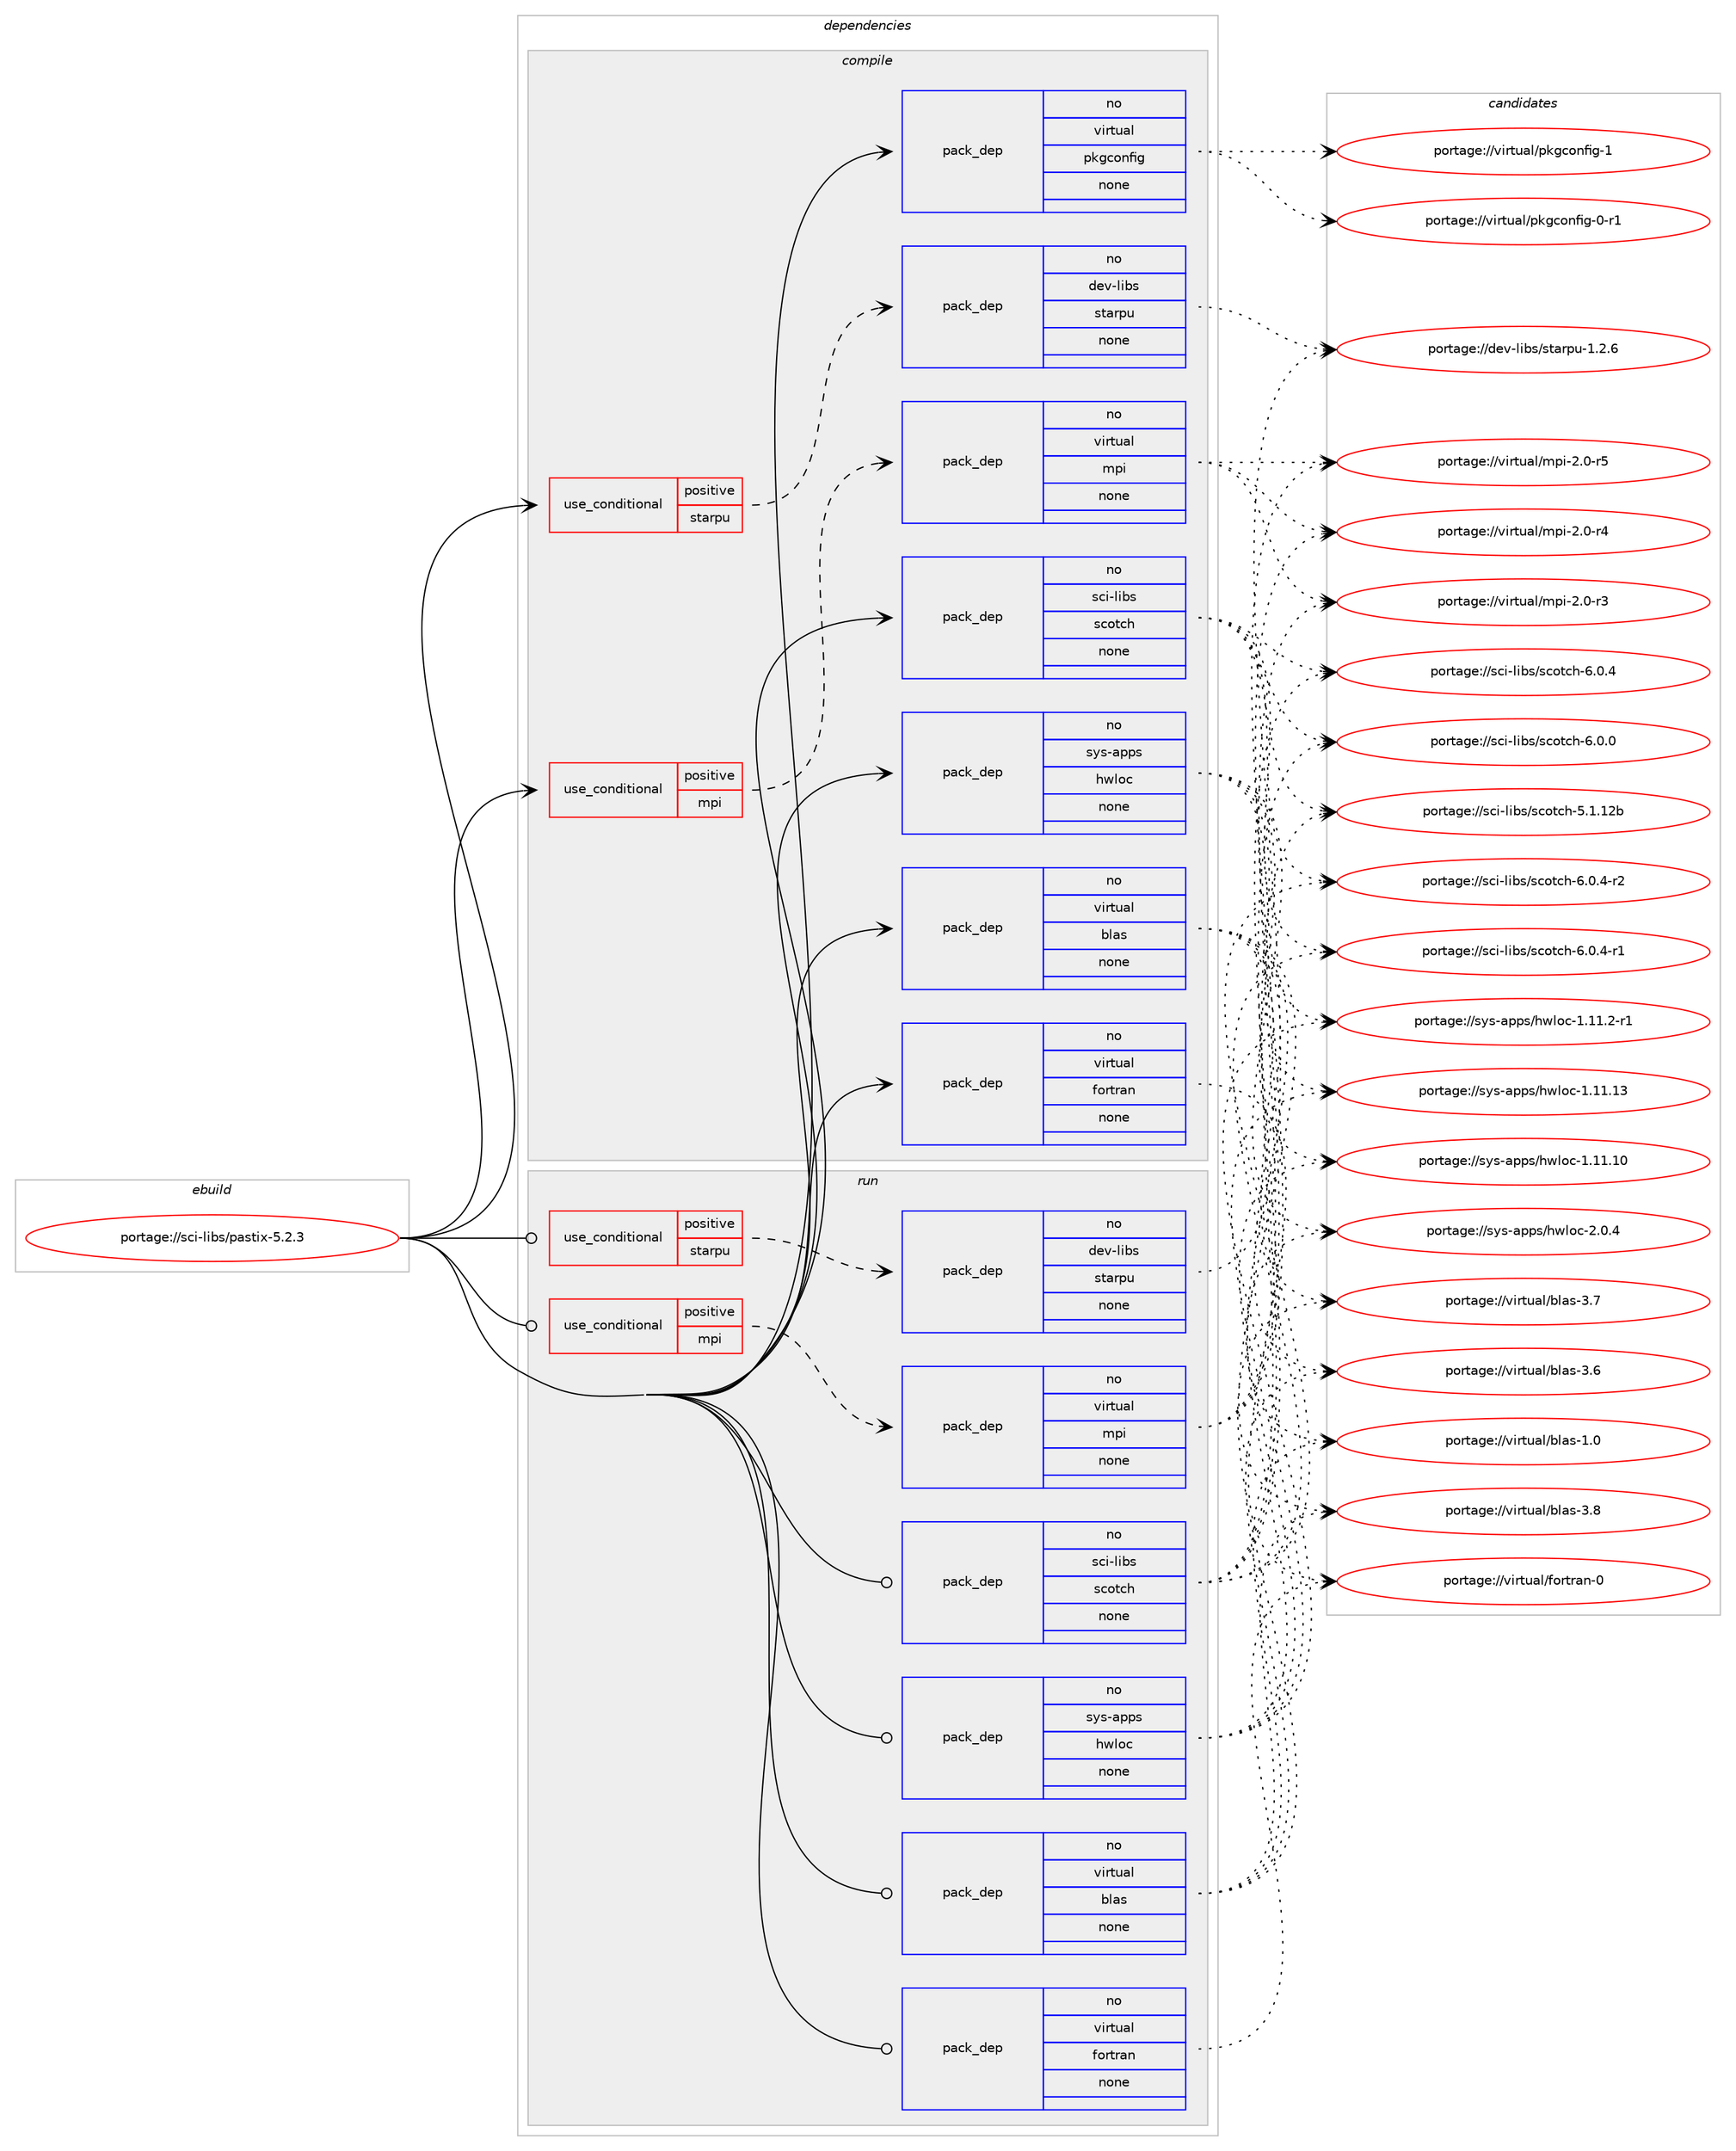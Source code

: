digraph prolog {

# *************
# Graph options
# *************

newrank=true;
concentrate=true;
compound=true;
graph [rankdir=LR,fontname=Helvetica,fontsize=10,ranksep=1.5];#, ranksep=2.5, nodesep=0.2];
edge  [arrowhead=vee];
node  [fontname=Helvetica,fontsize=10];

# **********
# The ebuild
# **********

subgraph cluster_leftcol {
color=gray;
rank=same;
label=<<i>ebuild</i>>;
id [label="portage://sci-libs/pastix-5.2.3", color=red, width=4, href="../sci-libs/pastix-5.2.3.svg"];
}

# ****************
# The dependencies
# ****************

subgraph cluster_midcol {
color=gray;
label=<<i>dependencies</i>>;
subgraph cluster_compile {
fillcolor="#eeeeee";
style=filled;
label=<<i>compile</i>>;
subgraph cond10053 {
dependency48401 [label=<<TABLE BORDER="0" CELLBORDER="1" CELLSPACING="0" CELLPADDING="4"><TR><TD ROWSPAN="3" CELLPADDING="10">use_conditional</TD></TR><TR><TD>positive</TD></TR><TR><TD>mpi</TD></TR></TABLE>>, shape=none, color=red];
subgraph pack37297 {
dependency48402 [label=<<TABLE BORDER="0" CELLBORDER="1" CELLSPACING="0" CELLPADDING="4" WIDTH="220"><TR><TD ROWSPAN="6" CELLPADDING="30">pack_dep</TD></TR><TR><TD WIDTH="110">no</TD></TR><TR><TD>virtual</TD></TR><TR><TD>mpi</TD></TR><TR><TD>none</TD></TR><TR><TD></TD></TR></TABLE>>, shape=none, color=blue];
}
dependency48401:e -> dependency48402:w [weight=20,style="dashed",arrowhead="vee"];
}
id:e -> dependency48401:w [weight=20,style="solid",arrowhead="vee"];
subgraph cond10054 {
dependency48403 [label=<<TABLE BORDER="0" CELLBORDER="1" CELLSPACING="0" CELLPADDING="4"><TR><TD ROWSPAN="3" CELLPADDING="10">use_conditional</TD></TR><TR><TD>positive</TD></TR><TR><TD>starpu</TD></TR></TABLE>>, shape=none, color=red];
subgraph pack37298 {
dependency48404 [label=<<TABLE BORDER="0" CELLBORDER="1" CELLSPACING="0" CELLPADDING="4" WIDTH="220"><TR><TD ROWSPAN="6" CELLPADDING="30">pack_dep</TD></TR><TR><TD WIDTH="110">no</TD></TR><TR><TD>dev-libs</TD></TR><TR><TD>starpu</TD></TR><TR><TD>none</TD></TR><TR><TD></TD></TR></TABLE>>, shape=none, color=blue];
}
dependency48403:e -> dependency48404:w [weight=20,style="dashed",arrowhead="vee"];
}
id:e -> dependency48403:w [weight=20,style="solid",arrowhead="vee"];
subgraph pack37299 {
dependency48405 [label=<<TABLE BORDER="0" CELLBORDER="1" CELLSPACING="0" CELLPADDING="4" WIDTH="220"><TR><TD ROWSPAN="6" CELLPADDING="30">pack_dep</TD></TR><TR><TD WIDTH="110">no</TD></TR><TR><TD>sci-libs</TD></TR><TR><TD>scotch</TD></TR><TR><TD>none</TD></TR><TR><TD></TD></TR></TABLE>>, shape=none, color=blue];
}
id:e -> dependency48405:w [weight=20,style="solid",arrowhead="vee"];
subgraph pack37300 {
dependency48406 [label=<<TABLE BORDER="0" CELLBORDER="1" CELLSPACING="0" CELLPADDING="4" WIDTH="220"><TR><TD ROWSPAN="6" CELLPADDING="30">pack_dep</TD></TR><TR><TD WIDTH="110">no</TD></TR><TR><TD>sys-apps</TD></TR><TR><TD>hwloc</TD></TR><TR><TD>none</TD></TR><TR><TD></TD></TR></TABLE>>, shape=none, color=blue];
}
id:e -> dependency48406:w [weight=20,style="solid",arrowhead="vee"];
subgraph pack37301 {
dependency48407 [label=<<TABLE BORDER="0" CELLBORDER="1" CELLSPACING="0" CELLPADDING="4" WIDTH="220"><TR><TD ROWSPAN="6" CELLPADDING="30">pack_dep</TD></TR><TR><TD WIDTH="110">no</TD></TR><TR><TD>virtual</TD></TR><TR><TD>blas</TD></TR><TR><TD>none</TD></TR><TR><TD></TD></TR></TABLE>>, shape=none, color=blue];
}
id:e -> dependency48407:w [weight=20,style="solid",arrowhead="vee"];
subgraph pack37302 {
dependency48408 [label=<<TABLE BORDER="0" CELLBORDER="1" CELLSPACING="0" CELLPADDING="4" WIDTH="220"><TR><TD ROWSPAN="6" CELLPADDING="30">pack_dep</TD></TR><TR><TD WIDTH="110">no</TD></TR><TR><TD>virtual</TD></TR><TR><TD>fortran</TD></TR><TR><TD>none</TD></TR><TR><TD></TD></TR></TABLE>>, shape=none, color=blue];
}
id:e -> dependency48408:w [weight=20,style="solid",arrowhead="vee"];
subgraph pack37303 {
dependency48409 [label=<<TABLE BORDER="0" CELLBORDER="1" CELLSPACING="0" CELLPADDING="4" WIDTH="220"><TR><TD ROWSPAN="6" CELLPADDING="30">pack_dep</TD></TR><TR><TD WIDTH="110">no</TD></TR><TR><TD>virtual</TD></TR><TR><TD>pkgconfig</TD></TR><TR><TD>none</TD></TR><TR><TD></TD></TR></TABLE>>, shape=none, color=blue];
}
id:e -> dependency48409:w [weight=20,style="solid",arrowhead="vee"];
}
subgraph cluster_compileandrun {
fillcolor="#eeeeee";
style=filled;
label=<<i>compile and run</i>>;
}
subgraph cluster_run {
fillcolor="#eeeeee";
style=filled;
label=<<i>run</i>>;
subgraph cond10055 {
dependency48410 [label=<<TABLE BORDER="0" CELLBORDER="1" CELLSPACING="0" CELLPADDING="4"><TR><TD ROWSPAN="3" CELLPADDING="10">use_conditional</TD></TR><TR><TD>positive</TD></TR><TR><TD>mpi</TD></TR></TABLE>>, shape=none, color=red];
subgraph pack37304 {
dependency48411 [label=<<TABLE BORDER="0" CELLBORDER="1" CELLSPACING="0" CELLPADDING="4" WIDTH="220"><TR><TD ROWSPAN="6" CELLPADDING="30">pack_dep</TD></TR><TR><TD WIDTH="110">no</TD></TR><TR><TD>virtual</TD></TR><TR><TD>mpi</TD></TR><TR><TD>none</TD></TR><TR><TD></TD></TR></TABLE>>, shape=none, color=blue];
}
dependency48410:e -> dependency48411:w [weight=20,style="dashed",arrowhead="vee"];
}
id:e -> dependency48410:w [weight=20,style="solid",arrowhead="odot"];
subgraph cond10056 {
dependency48412 [label=<<TABLE BORDER="0" CELLBORDER="1" CELLSPACING="0" CELLPADDING="4"><TR><TD ROWSPAN="3" CELLPADDING="10">use_conditional</TD></TR><TR><TD>positive</TD></TR><TR><TD>starpu</TD></TR></TABLE>>, shape=none, color=red];
subgraph pack37305 {
dependency48413 [label=<<TABLE BORDER="0" CELLBORDER="1" CELLSPACING="0" CELLPADDING="4" WIDTH="220"><TR><TD ROWSPAN="6" CELLPADDING="30">pack_dep</TD></TR><TR><TD WIDTH="110">no</TD></TR><TR><TD>dev-libs</TD></TR><TR><TD>starpu</TD></TR><TR><TD>none</TD></TR><TR><TD></TD></TR></TABLE>>, shape=none, color=blue];
}
dependency48412:e -> dependency48413:w [weight=20,style="dashed",arrowhead="vee"];
}
id:e -> dependency48412:w [weight=20,style="solid",arrowhead="odot"];
subgraph pack37306 {
dependency48414 [label=<<TABLE BORDER="0" CELLBORDER="1" CELLSPACING="0" CELLPADDING="4" WIDTH="220"><TR><TD ROWSPAN="6" CELLPADDING="30">pack_dep</TD></TR><TR><TD WIDTH="110">no</TD></TR><TR><TD>sci-libs</TD></TR><TR><TD>scotch</TD></TR><TR><TD>none</TD></TR><TR><TD></TD></TR></TABLE>>, shape=none, color=blue];
}
id:e -> dependency48414:w [weight=20,style="solid",arrowhead="odot"];
subgraph pack37307 {
dependency48415 [label=<<TABLE BORDER="0" CELLBORDER="1" CELLSPACING="0" CELLPADDING="4" WIDTH="220"><TR><TD ROWSPAN="6" CELLPADDING="30">pack_dep</TD></TR><TR><TD WIDTH="110">no</TD></TR><TR><TD>sys-apps</TD></TR><TR><TD>hwloc</TD></TR><TR><TD>none</TD></TR><TR><TD></TD></TR></TABLE>>, shape=none, color=blue];
}
id:e -> dependency48415:w [weight=20,style="solid",arrowhead="odot"];
subgraph pack37308 {
dependency48416 [label=<<TABLE BORDER="0" CELLBORDER="1" CELLSPACING="0" CELLPADDING="4" WIDTH="220"><TR><TD ROWSPAN="6" CELLPADDING="30">pack_dep</TD></TR><TR><TD WIDTH="110">no</TD></TR><TR><TD>virtual</TD></TR><TR><TD>blas</TD></TR><TR><TD>none</TD></TR><TR><TD></TD></TR></TABLE>>, shape=none, color=blue];
}
id:e -> dependency48416:w [weight=20,style="solid",arrowhead="odot"];
subgraph pack37309 {
dependency48417 [label=<<TABLE BORDER="0" CELLBORDER="1" CELLSPACING="0" CELLPADDING="4" WIDTH="220"><TR><TD ROWSPAN="6" CELLPADDING="30">pack_dep</TD></TR><TR><TD WIDTH="110">no</TD></TR><TR><TD>virtual</TD></TR><TR><TD>fortran</TD></TR><TR><TD>none</TD></TR><TR><TD></TD></TR></TABLE>>, shape=none, color=blue];
}
id:e -> dependency48417:w [weight=20,style="solid",arrowhead="odot"];
}
}

# **************
# The candidates
# **************

subgraph cluster_choices {
rank=same;
color=gray;
label=<<i>candidates</i>>;

subgraph choice37297 {
color=black;
nodesep=1;
choice1181051141161179710847109112105455046484511453 [label="portage://virtual/mpi-2.0-r5", color=red, width=4,href="../virtual/mpi-2.0-r5.svg"];
choice1181051141161179710847109112105455046484511452 [label="portage://virtual/mpi-2.0-r4", color=red, width=4,href="../virtual/mpi-2.0-r4.svg"];
choice1181051141161179710847109112105455046484511451 [label="portage://virtual/mpi-2.0-r3", color=red, width=4,href="../virtual/mpi-2.0-r3.svg"];
dependency48402:e -> choice1181051141161179710847109112105455046484511453:w [style=dotted,weight="100"];
dependency48402:e -> choice1181051141161179710847109112105455046484511452:w [style=dotted,weight="100"];
dependency48402:e -> choice1181051141161179710847109112105455046484511451:w [style=dotted,weight="100"];
}
subgraph choice37298 {
color=black;
nodesep=1;
choice10010111845108105981154711511697114112117454946504654 [label="portage://dev-libs/starpu-1.2.6", color=red, width=4,href="../dev-libs/starpu-1.2.6.svg"];
dependency48404:e -> choice10010111845108105981154711511697114112117454946504654:w [style=dotted,weight="100"];
}
subgraph choice37299 {
color=black;
nodesep=1;
choice1159910545108105981154711599111116991044554464846524511450 [label="portage://sci-libs/scotch-6.0.4-r2", color=red, width=4,href="../sci-libs/scotch-6.0.4-r2.svg"];
choice1159910545108105981154711599111116991044554464846524511449 [label="portage://sci-libs/scotch-6.0.4-r1", color=red, width=4,href="../sci-libs/scotch-6.0.4-r1.svg"];
choice115991054510810598115471159911111699104455446484652 [label="portage://sci-libs/scotch-6.0.4", color=red, width=4,href="../sci-libs/scotch-6.0.4.svg"];
choice115991054510810598115471159911111699104455446484648 [label="portage://sci-libs/scotch-6.0.0", color=red, width=4,href="../sci-libs/scotch-6.0.0.svg"];
choice1159910545108105981154711599111116991044553464946495098 [label="portage://sci-libs/scotch-5.1.12b", color=red, width=4,href="../sci-libs/scotch-5.1.12b.svg"];
dependency48405:e -> choice1159910545108105981154711599111116991044554464846524511450:w [style=dotted,weight="100"];
dependency48405:e -> choice1159910545108105981154711599111116991044554464846524511449:w [style=dotted,weight="100"];
dependency48405:e -> choice115991054510810598115471159911111699104455446484652:w [style=dotted,weight="100"];
dependency48405:e -> choice115991054510810598115471159911111699104455446484648:w [style=dotted,weight="100"];
dependency48405:e -> choice1159910545108105981154711599111116991044553464946495098:w [style=dotted,weight="100"];
}
subgraph choice37300 {
color=black;
nodesep=1;
choice11512111545971121121154710411910811199455046484652 [label="portage://sys-apps/hwloc-2.0.4", color=red, width=4,href="../sys-apps/hwloc-2.0.4.svg"];
choice11512111545971121121154710411910811199454946494946504511449 [label="portage://sys-apps/hwloc-1.11.2-r1", color=red, width=4,href="../sys-apps/hwloc-1.11.2-r1.svg"];
choice115121115459711211211547104119108111994549464949464951 [label="portage://sys-apps/hwloc-1.11.13", color=red, width=4,href="../sys-apps/hwloc-1.11.13.svg"];
choice115121115459711211211547104119108111994549464949464948 [label="portage://sys-apps/hwloc-1.11.10", color=red, width=4,href="../sys-apps/hwloc-1.11.10.svg"];
dependency48406:e -> choice11512111545971121121154710411910811199455046484652:w [style=dotted,weight="100"];
dependency48406:e -> choice11512111545971121121154710411910811199454946494946504511449:w [style=dotted,weight="100"];
dependency48406:e -> choice115121115459711211211547104119108111994549464949464951:w [style=dotted,weight="100"];
dependency48406:e -> choice115121115459711211211547104119108111994549464949464948:w [style=dotted,weight="100"];
}
subgraph choice37301 {
color=black;
nodesep=1;
choice1181051141161179710847981089711545514656 [label="portage://virtual/blas-3.8", color=red, width=4,href="../virtual/blas-3.8.svg"];
choice1181051141161179710847981089711545514655 [label="portage://virtual/blas-3.7", color=red, width=4,href="../virtual/blas-3.7.svg"];
choice1181051141161179710847981089711545514654 [label="portage://virtual/blas-3.6", color=red, width=4,href="../virtual/blas-3.6.svg"];
choice1181051141161179710847981089711545494648 [label="portage://virtual/blas-1.0", color=red, width=4,href="../virtual/blas-1.0.svg"];
dependency48407:e -> choice1181051141161179710847981089711545514656:w [style=dotted,weight="100"];
dependency48407:e -> choice1181051141161179710847981089711545514655:w [style=dotted,weight="100"];
dependency48407:e -> choice1181051141161179710847981089711545514654:w [style=dotted,weight="100"];
dependency48407:e -> choice1181051141161179710847981089711545494648:w [style=dotted,weight="100"];
}
subgraph choice37302 {
color=black;
nodesep=1;
choice1181051141161179710847102111114116114971104548 [label="portage://virtual/fortran-0", color=red, width=4,href="../virtual/fortran-0.svg"];
dependency48408:e -> choice1181051141161179710847102111114116114971104548:w [style=dotted,weight="100"];
}
subgraph choice37303 {
color=black;
nodesep=1;
choice1181051141161179710847112107103991111101021051034549 [label="portage://virtual/pkgconfig-1", color=red, width=4,href="../virtual/pkgconfig-1.svg"];
choice11810511411611797108471121071039911111010210510345484511449 [label="portage://virtual/pkgconfig-0-r1", color=red, width=4,href="../virtual/pkgconfig-0-r1.svg"];
dependency48409:e -> choice1181051141161179710847112107103991111101021051034549:w [style=dotted,weight="100"];
dependency48409:e -> choice11810511411611797108471121071039911111010210510345484511449:w [style=dotted,weight="100"];
}
subgraph choice37304 {
color=black;
nodesep=1;
choice1181051141161179710847109112105455046484511453 [label="portage://virtual/mpi-2.0-r5", color=red, width=4,href="../virtual/mpi-2.0-r5.svg"];
choice1181051141161179710847109112105455046484511452 [label="portage://virtual/mpi-2.0-r4", color=red, width=4,href="../virtual/mpi-2.0-r4.svg"];
choice1181051141161179710847109112105455046484511451 [label="portage://virtual/mpi-2.0-r3", color=red, width=4,href="../virtual/mpi-2.0-r3.svg"];
dependency48411:e -> choice1181051141161179710847109112105455046484511453:w [style=dotted,weight="100"];
dependency48411:e -> choice1181051141161179710847109112105455046484511452:w [style=dotted,weight="100"];
dependency48411:e -> choice1181051141161179710847109112105455046484511451:w [style=dotted,weight="100"];
}
subgraph choice37305 {
color=black;
nodesep=1;
choice10010111845108105981154711511697114112117454946504654 [label="portage://dev-libs/starpu-1.2.6", color=red, width=4,href="../dev-libs/starpu-1.2.6.svg"];
dependency48413:e -> choice10010111845108105981154711511697114112117454946504654:w [style=dotted,weight="100"];
}
subgraph choice37306 {
color=black;
nodesep=1;
choice1159910545108105981154711599111116991044554464846524511450 [label="portage://sci-libs/scotch-6.0.4-r2", color=red, width=4,href="../sci-libs/scotch-6.0.4-r2.svg"];
choice1159910545108105981154711599111116991044554464846524511449 [label="portage://sci-libs/scotch-6.0.4-r1", color=red, width=4,href="../sci-libs/scotch-6.0.4-r1.svg"];
choice115991054510810598115471159911111699104455446484652 [label="portage://sci-libs/scotch-6.0.4", color=red, width=4,href="../sci-libs/scotch-6.0.4.svg"];
choice115991054510810598115471159911111699104455446484648 [label="portage://sci-libs/scotch-6.0.0", color=red, width=4,href="../sci-libs/scotch-6.0.0.svg"];
choice1159910545108105981154711599111116991044553464946495098 [label="portage://sci-libs/scotch-5.1.12b", color=red, width=4,href="../sci-libs/scotch-5.1.12b.svg"];
dependency48414:e -> choice1159910545108105981154711599111116991044554464846524511450:w [style=dotted,weight="100"];
dependency48414:e -> choice1159910545108105981154711599111116991044554464846524511449:w [style=dotted,weight="100"];
dependency48414:e -> choice115991054510810598115471159911111699104455446484652:w [style=dotted,weight="100"];
dependency48414:e -> choice115991054510810598115471159911111699104455446484648:w [style=dotted,weight="100"];
dependency48414:e -> choice1159910545108105981154711599111116991044553464946495098:w [style=dotted,weight="100"];
}
subgraph choice37307 {
color=black;
nodesep=1;
choice11512111545971121121154710411910811199455046484652 [label="portage://sys-apps/hwloc-2.0.4", color=red, width=4,href="../sys-apps/hwloc-2.0.4.svg"];
choice11512111545971121121154710411910811199454946494946504511449 [label="portage://sys-apps/hwloc-1.11.2-r1", color=red, width=4,href="../sys-apps/hwloc-1.11.2-r1.svg"];
choice115121115459711211211547104119108111994549464949464951 [label="portage://sys-apps/hwloc-1.11.13", color=red, width=4,href="../sys-apps/hwloc-1.11.13.svg"];
choice115121115459711211211547104119108111994549464949464948 [label="portage://sys-apps/hwloc-1.11.10", color=red, width=4,href="../sys-apps/hwloc-1.11.10.svg"];
dependency48415:e -> choice11512111545971121121154710411910811199455046484652:w [style=dotted,weight="100"];
dependency48415:e -> choice11512111545971121121154710411910811199454946494946504511449:w [style=dotted,weight="100"];
dependency48415:e -> choice115121115459711211211547104119108111994549464949464951:w [style=dotted,weight="100"];
dependency48415:e -> choice115121115459711211211547104119108111994549464949464948:w [style=dotted,weight="100"];
}
subgraph choice37308 {
color=black;
nodesep=1;
choice1181051141161179710847981089711545514656 [label="portage://virtual/blas-3.8", color=red, width=4,href="../virtual/blas-3.8.svg"];
choice1181051141161179710847981089711545514655 [label="portage://virtual/blas-3.7", color=red, width=4,href="../virtual/blas-3.7.svg"];
choice1181051141161179710847981089711545514654 [label="portage://virtual/blas-3.6", color=red, width=4,href="../virtual/blas-3.6.svg"];
choice1181051141161179710847981089711545494648 [label="portage://virtual/blas-1.0", color=red, width=4,href="../virtual/blas-1.0.svg"];
dependency48416:e -> choice1181051141161179710847981089711545514656:w [style=dotted,weight="100"];
dependency48416:e -> choice1181051141161179710847981089711545514655:w [style=dotted,weight="100"];
dependency48416:e -> choice1181051141161179710847981089711545514654:w [style=dotted,weight="100"];
dependency48416:e -> choice1181051141161179710847981089711545494648:w [style=dotted,weight="100"];
}
subgraph choice37309 {
color=black;
nodesep=1;
choice1181051141161179710847102111114116114971104548 [label="portage://virtual/fortran-0", color=red, width=4,href="../virtual/fortran-0.svg"];
dependency48417:e -> choice1181051141161179710847102111114116114971104548:w [style=dotted,weight="100"];
}
}

}
